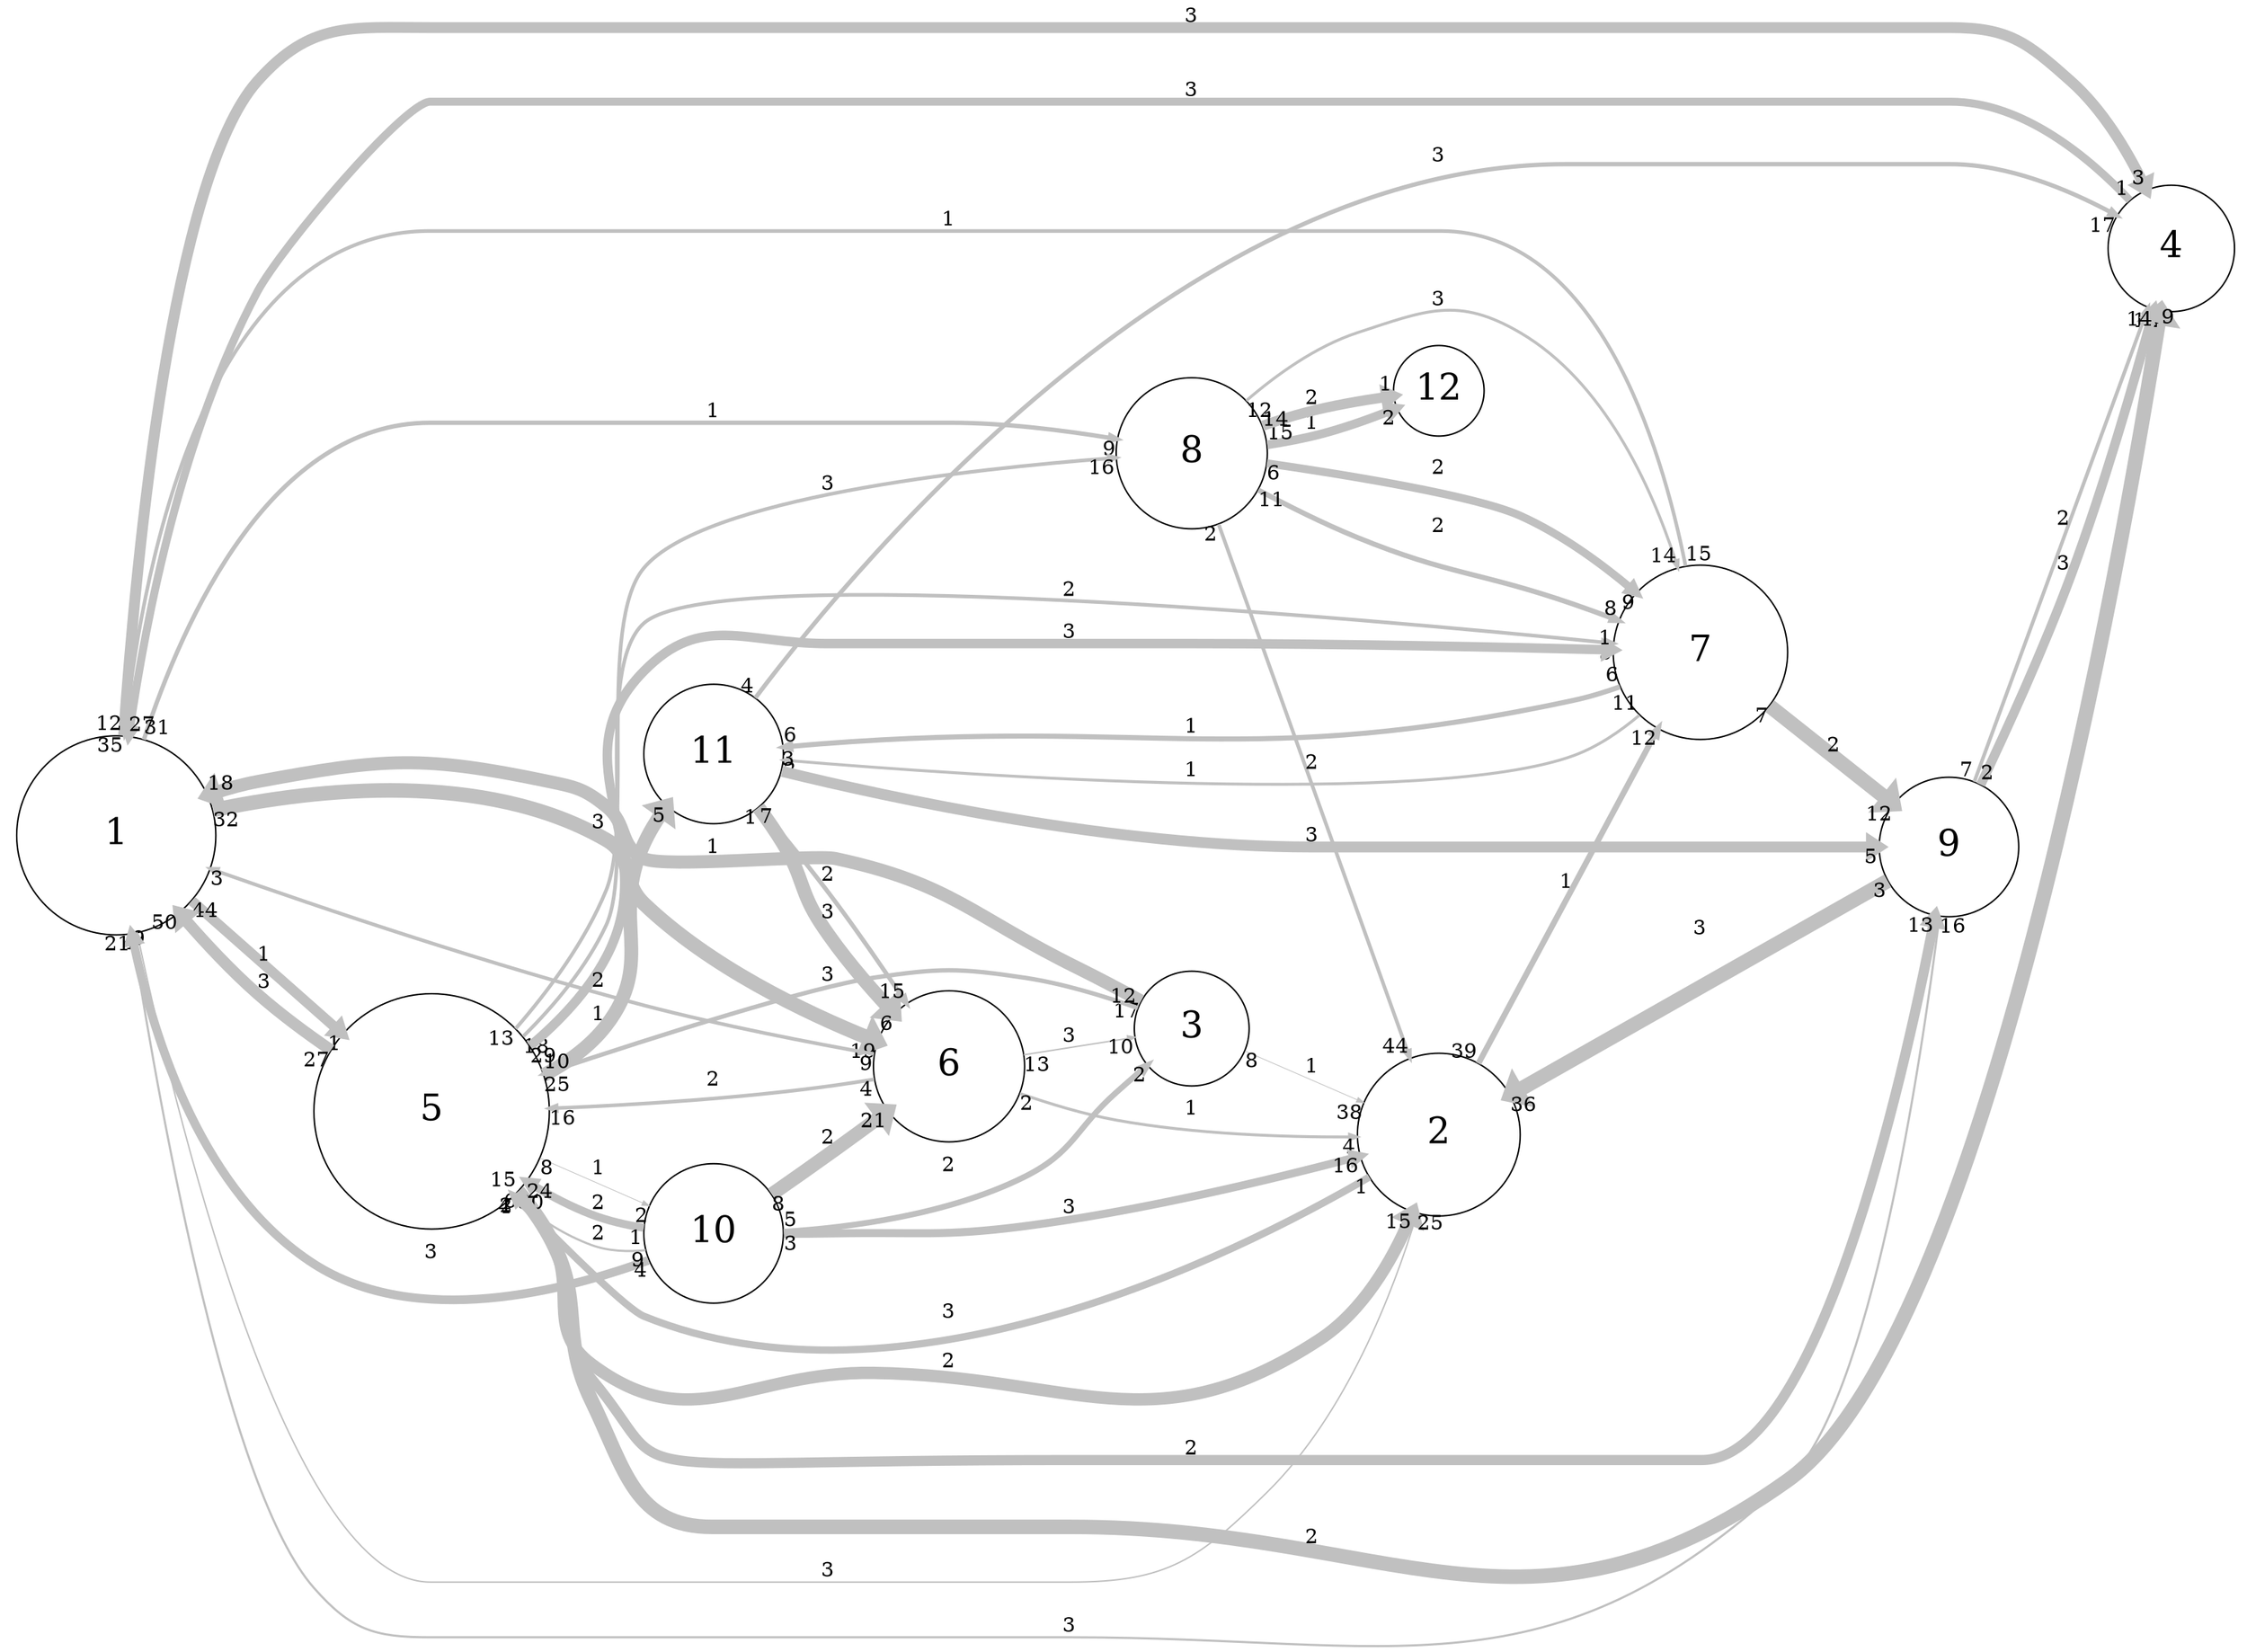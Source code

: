 digraph "" {
	graph [bb="0,0,1536.8,1137.8",
		overlap=false,
		rankdir=LR,
		ratio=0.5,
		scale=1,
		splines=spline
	];
	node [fontsize=25,
		label="\N",
		shape=circle
	];
	edge [arrowsize=0.5,
		splines=true
	];
	0	[height=1.9038,
		label=1,
		pos="77.782,564.34",
		width=1.9038];
	3	[height=1.2115,
		label=4,
		pos="1487.8,965.34",
		width=1.2115];
	0 -> 3	[key=0,
		capacity=3,
		color=grey,
		from_pd=11,
		head_lp="1466.7,1013.9",
		headlabel=3,
		label=3,
		lp="815.78,1129.6",
		penwidth=7.5,
		pos="e,1470,1005.7 83.041,632.88 92.152,757.91 117.6,1016.2 175.41,1082.3 211.87,1124 238.39,1121.3 293.78,1121.3 293.78,1121.3 293.78,\
1121.3 1336.8,1121.3 1376.5,1121.3 1387.9,1109.2 1417.2,1082.3 1437.1,1064 1453.2,1038.6 1464.8,1016.1",
		pt=6,
		tail_lp="76.291,641.13",
		taillabel=12,
		to_pd=2];
	4	[height=2.25,
		label=5,
		pos="294.78,372.34",
		width=2.25];
	0 -> 4	[key=0,
		capacity=1,
		color=grey,
		from_pd=43,
		head_lp="237.27,417.57",
		headlabel=1,
		label=1,
		lp="178.78,481.59",
		penwidth=7.0,
		pos="e,233.9,425.82 129.46,519.08 158.06,493.55 194.18,461.29 225.27,433.52",
		pt=7,
		tail_lp="122.71,510.83",
		taillabel=44,
		to_pd=0];
	5	[height=1.4423,
		label=6,
		pos="649.78,404.34",
		width=1.4423];
	0 -> 5	[key=0,
		capacity=3,
		color=grey,
		from_pd=31,
		head_lp="594.04,413.41",
		headlabel=19,
		label=3,
		lp="410.78,574.59",
		penwidth=10.0,
		pos="e,600.79,421.66 144.23,582.23 215.65,597.85 330.91,611.3 414.16,563.34 434.67,551.52 424.02,533.83 441.01,517.34 483.62,476.01 544.37,\
445.32 589.18,426.43",
		pt=1,
		tail_lp="150.98,573.98",
		taillabel=32,
		to_pd=18];
	7	[height=1.4423,
		label=8,
		pos="815.78,826.34",
		width=1.4423];
	0 -> 7	[key=0,
		capacity=1,
		color=grey,
		from_pd=30,
		head_lp="761.42,828.78",
		headlabel=9,
		label=1,
		lp="488.78,857.59",
		penwidth=3.0,
		pos="e,764.79,837.03 96.69,630.44 123.98,714.63 184.7,849.34 293.78,849.34 293.78,849.34 293.78,849.34 650.78,849.34 685.7,849.34 724.39,\
844.17 755.42,838.73",
		pt=15,
		tail_lp="89.94,638.69",
		taillabel=31,
		to_pd=8];
	3 -> 0	[key=0,
		capacity=3,
		color=grey,
		from_pd=0,
		head_lp="94.744,632.3",
		headlabel=27,
		label=3,
		lp="815.78,1076.6",
		penwidth=5.5,
		pos="e,87.994,632.3 1459.6,999.07 1432.1,1029.1 1386.7,1068.3 1336.8,1068.3 293.78,1068.3 293.78,1068.3 293.78,1068.3 240.6,1068.3 248.18,\
1019.9 213.78,979.34 196.12,958.51 187.68,955.74 175.41,931.34 128.57,838.21 102.72,720.01 89.807,643.31",
		pt=10,
		tail_lp="1456.2,1007.3",
		taillabel=1,
		to_pd=26];
	4 -> 0	[key=0,
		capacity=3,
		color=grey,
		from_pd=26,
		head_lp="113.91,502.16",
		headlabel=50,
		label=3,
		lp="178.78,460.59",
		penwidth=8.0,
		pos="e,120.66,510.41 225.17,414.58 208.25,426.17 190.63,439.3 175.41,452.84 159.02,467.42 142.78,484.72 128.43,501.3",
		pt=5,
		tail_lp="218.42,406.33",
		taillabel=27,
		to_pd=49];
	4 -> 3	[key=0,
		capacity=2,
		color=grey,
		from_pd=5,
		head_lp="1473.7,913.71",
		headlabel=12,
		label=2,
		lp="897.78,75.592",
		penwidth=10.0,
		pos="e,1480.4,921.96 353.7,316.09 361.75,306.63 369.43,296.56 375.78,286.34 430.43,198.52 384.35,82.342 487.78,82.342 487.78,82.342 487.78,\
82.342 733.78,82.342 953.01,82.342 1047.8,-13.28 1226,114.34 1359.8,210.16 1451.5,735.87 1478.5,909.59",
		pt=1,
		tail_lp="350.33,307.84",
		taillabel=6,
		to_pd=11];
	4 -> 7	[key=0,
		capacity=3,
		color=grey,
		from_pd=12,
		head_lp="756.9,815.2",
		headlabel=16,
		label=3,
		lp="566.78,807.59",
		penwidth=2.5,
		pos="e,763.65,823.45 352.15,430.15 375.22,457.23 399.82,491.22 414.16,526.34 433.02,572.55 409.06,711 441.01,749.34 480.45,796.66 659.79,\
815.86 754.99,822.83",
		pt=16,
		tail_lp="358.9,421.9",
		taillabel=13,
		to_pd=15];
	1	[height=1.5577,
		label=2,
		pos="985.78,360.34",
		width=1.5577];
	4 -> 1	[key=0,
		capacity=2,
		color=grey,
		from_pd=29,
		head_lp="956.68,308.71",
		headlabel=15,
		label=2,
		lp="649.78,198.59",
		penwidth=8.5,
		pos="e,949.93,316.96 350.95,314.06 359.37,304.87 367.88,295.41 375.78,286.34 405.92,251.75 400.66,228.17 441.01,206.34 502.67,173 527.86,\
193.51 597.86,189.84 720.04,183.43 763.33,180.49 867.71,244.34 895.39,261.28 921.53,285.99 942.06,308.25",
		pt=4,
		tail_lp="357.7,305.81",
		taillabel=30,
		to_pd=14];
	6	[height=1.6731,
		label=7,
		pos="1165.8,687.34",
		width=1.6731];
	4 -> 6	[key=0,
		capacity=2,
		color=grey,
		from_pd=17,
		head_lp="1102.2,702.12",
		headlabel=5,
		label=2,
		lp="732.78,733.59",
		penwidth=2.5,
		pos="e,1105.5,693.87 356.03,426.07 377.88,448.93 400.52,477.24 414.16,507.34 433.03,548.99 406.74,681.07 441.01,711.34 489.41,754.08 \
926.19,712.77 1096.9,694.79",
		pt=16,
		tail_lp="362.78,417.82",
		taillabel=18,
		to_pd=4];
	4 -> 6	[key=1,
		capacity=3,
		color=grey,
		from_pd=28,
		head_lp="1101.8,680.44",
		headlabel=1,
		label=3,
		lp="732.78,700.59",
		penwidth=6.5,
		pos="e,1105.2,688.69 359.92,421.26 380.47,440.27 401.23,463.66 414.16,489.34 452.29,565.13 377.29,622.33 441.01,678.34 465.23,699.63 \
915.92,692.57 1093.6,688.93",
		pt=8,
		tail_lp="366.67,413.01",
		taillabel=29,
		to_pd=0];
	8	[height=1.3269,
		label=9,
		pos="1335.8,551.34",
		width=1.3269];
	4 -> 8	[key=0,
		capacity=2,
		color=grey,
		from_pd=14,
		head_lp="1319.6,495.8",
		headlabel=13,
		label=2,
		lp="815.78,136.59",
		penwidth=7.0,
		pos="e,1326.4,504.05 352.74,315.45 360.92,306.08 368.89,296.2 375.78,286.34 406.84,241.94 394.41,210.99 441.01,183.34 554.12,116.22 600.26,\
128.34 731.78,128.34 731.78,128.34 731.78,128.34 1166.8,128.34 1244.3,128.34 1301.7,376.84 1324.3,492.91",
		pt=7,
		tail_lp="345.99,323.7",
		taillabel=15,
		to_pd=12];
	9	[height=1.3269,
		label=10,
		pos="488.78,288.34",
		width=1.3269];
	4 -> 9	[key=0,
		capacity=1,
		color=grey,
		from_pd=7,
		head_lp="441.2,299",
		headlabel=2,
		label=1,
		lp="410.78,331.59",
		penwidth=0.5,
		pos="e,444.57,307.25 369.47,340.11 392.96,329.83 418.35,318.72 439.56,309.44",
		pt=20,
		tail_lp="372.84,331.86",
		taillabel=8,
		to_pd=1];
	10	[height=1.3269,
		label=11,
		pos="488.78,621.34",
		width=1.3269];
	4 -> 10	[key=0,
		capacity=1,
		color=grey,
		from_pd=24,
		head_lp="453.1,577.72",
		headlabel=5,
		label=1,
		lp="410.78,439.59",
		penwidth=9.5,
		pos="e,456.48,585.97 372.02,398.01 387.96,406.54 403.22,417.62 414.16,431.84 449.72,478.09 416.69,507.31 441.01,560.34 443.42,565.6 446.36,\
570.83 449.57,575.88",
		pt=2,
		tail_lp="378.77,389.76",
		taillabel=25,
		to_pd=4];
	5 -> 0	[key=0,
		capacity=2,
		color=grey,
		from_pd=8,
		head_lp="145.99,549.65",
		headlabel=3,
		label=2,
		lp="410.78,463.59",
		penwidth=2.5,
		pos="e,142.61,541.4 598.47,413.17 556.17,420.98 494.26,433.28 441.01,447.34 339.04,474.28 223.42,513.1 150.81,538.52",
		pt=16,
		tail_lp="595.09,404.92",
		taillabel=9,
		to_pd=2];
	5 -> 4	[key=0,
		capacity=2,
		color=grey,
		from_pd=3,
		head_lp="382.95,365.77",
		headlabel=16,
		label=2,
		lp="488.78,392.59",
		penwidth=2.5,
		pos="e,376.2,374.02 598.63,393.03 589.21,391.22 579.41,389.55 570.16,388.34 508.51,380.31 438.55,376.31 384.7,374.32",
		pt=16,
		tail_lp="595.25,384.78",
		taillabel=4,
		to_pd=15];
	5 -> 1	[key=0,
		capacity=1,
		color=grey,
		from_pd=1,
		head_lp="926.07,350.62",
		headlabel=4,
		label=1,
		lp="815.78,378.59",
		penwidth=2.0,
		pos="e,929.45,358.87 699.11,386.65 718.91,380.18 742.21,373.55 763.86,369.84 816.51,360.83 877.19,358.81 921.62,358.84",
		pt=17,
		tail_lp="702.49,394.9",
		taillabel=2,
		to_pd=3];
	2	[height=1.0962,
		label=3,
		pos="815.78,434.34",
		width=1.0962];
	5 -> 2	[key=0,
		capacity=3,
		color=grey,
		from_pd=12,
		head_lp="769.9,419.12",
		headlabel=10,
		label=3,
		lp="732.78,427.59",
		penwidth=1.0,
		pos="e,776.65,427.37 701.33,413.59 723.43,417.63 749.12,422.33 770.46,426.23",
		pt=19,
		tail_lp="708.08,421.84",
		taillabel=13,
		to_pd=9];
	7 -> 1	[key=0,
		capacity=2,
		color=grey,
		from_pd=1,
		head_lp="959.03,421.3",
		headlabel=44,
		label=2,
		lp="897.78,614.59",
		penwidth=2.5,
		pos="e,965.78,413.05 834.29,777.79 865.12,692.26 929.05,514.92 962.81,421.29",
		pt=16,
		tail_lp="830.91,769.54",
		taillabel=2,
		to_pd=43];
	7 -> 6	[key=0,
		capacity=2,
		color=grey,
		from_pd=10,
		head_lp="1112.5,716.78",
		headlabel=8,
		label=2,
		lp="985.78,774.59",
		penwidth=3.5,
		pos="e,1109.1,708.53 861.23,800.58 881.68,789.34 906.5,776.55 929.71,766.84 992.71,740.49 1011.6,742.6 1076.2,720.34 1083.8,717.72 1091.7,\
714.89 1099.6,712.03",
		pt=14,
		tail_lp="867.98,808.83",
		taillabel=11,
		to_pd=7];
	7 -> 6	[key=1,
		capacity=3,
		color=grey,
		from_pd=11,
		head_lp="1156.6,754",
		headlabel=14,
		label=3,
		lp="985.78,928.59",
		penwidth=2.0,
		pos="e,1149.9,745.75 854.33,861.41 874.91,878.22 901.87,896.57 929.71,905.34 977.25,920.32 998.82,930.48 1041.9,905.34 1097.6,872.81 \
1130,804.7 1147.4,753.22",
		pt=17,
		tail_lp="847.58,869.66",
		taillabel=12,
		to_pd=13];
	7 -> 6	[key=2,
		capacity=2,
		color=grey,
		from_pd=5,
		head_lp="1125.4,720.71",
		headlabel=9,
		label=2,
		lp="985.78,817.59",
		penwidth=5.5,
		pos="e,1122.1,728.96 867.75,819.45 924.26,811.31 1011.5,797.13 1041.9,783.34 1067.5,771.69 1092.7,753.64 1113.4,736.32",
		pt=10,
		tail_lp="871.13,827.7",
		taillabel=6,
		to_pd=8];
	11	[height=0.78211,
		label=12,
		pos="985.78,868.34",
		width=0.78211];
	7 -> 11	[key=0,
		capacity=1,
		color=grey,
		from_pd=14,
		head_lp="955.75,850.08",
		headlabel=2,
		label=1,
		lp="897.78,847.59",
		penwidth=6.0,
		pos="e,959.13,858.33 867.48,833.02 878.65,834.89 890.36,837.16 901.16,839.84 916.93,843.76 933.98,849.32 948.54,854.49",
		pt=9,
		tail_lp="874.23,841.27",
		taillabel=15,
		to_pd=1];
	7 -> 11	[key=1,
		capacity=2,
		color=grey,
		from_pd=13,
		head_lp="954.2,874.67",
		headlabel=1,
		label=2,
		lp="897.78,865.59",
		penwidth=7.0,
		pos="e,957.57,866.42 863.82,846.56 873.78,850.26 884.33,853.76 894.41,856.34 911.19,860.63 930.14,863.45 946.34,865.27",
		pt=7,
		tail_lp="870.57,854.81",
		taillabel=14,
		to_pd=0];
	1 -> 0	[key=0,
		capacity=3,
		color=grey,
		from_pd=24,
		head_lp="95.261,488.64",
		headlabel=4,
		label=3,
		lp="566.78,52.592",
		penwidth=1.0,
		pos="e,91.886,496.89 971.65,305.79 955.6,249.47 923.45,162.18 867.71,106.34 821.36,59.924 799.37,44.342 733.78,44.342 293.78,44.342 293.78,\
44.342 293.78,44.342 198.37,44.342 123.38,347.13 93.202,490.6",
		pt=19,
		tail_lp="978.4,297.54",
		taillabel=25,
		to_pd=3];
	1 -> 4	[key=0,
		capacity=3,
		color=grey,
		from_pd=0,
		head_lp="348.21,305.93",
		headlabel=2,
		label=3,
		lp="649.78,235.59",
		penwidth=5.0,
		pos="e,351.58,314.18 937.85,330.41 841.79,273.17 617.01,159.96 441.01,231.34 430.45,235.62 393.32,271.76 359.25,306.37",
		pt=11,
		tail_lp="941.22,338.66",
		taillabel=1,
		to_pd=1];
	1 -> 6	[key=0,
		capacity=1,
		color=grey,
		from_pd=38,
		head_lp="1142.8,626.27",
		headlabel=12,
		label=1,
		lp="1072.8,531.59",
		penwidth=4.0,
		pos="e,1136,634.52 1013.4,409.3 1044.7,466.83 1096.8,562.4 1130.9,625.13",
		pt=13,
		tail_lp="1006.7,417.55",
		taillabel=39,
		to_pd=11];
	6 -> 0	[key=0,
		capacity=1,
		color=grey,
		from_pd=14,
		head_lp="76.959,624.75",
		headlabel=35,
		label=1,
		lp="649.78,985.59",
		penwidth=2.5,
		pos="e,83.709,633 1155.5,747.08 1138.5,831.97 1093.9,977.34 986.78,977.34 293.78,977.34 293.78,977.34 293.78,977.34 143.99,977.34 98.402,\
760.95 84.646,641.44",
		pt=16,
		tail_lp="1148.8,755.33",
		taillabel=15,
		to_pd=34];
	6 -> 8	[key=0,
		capacity=2,
		color=grey,
		from_pd=6,
		head_lp="1291.1,572.96",
		headlabel=12,
		label=2,
		lp="1257.8,622.59",
		penwidth=10.0,
		pos="e,1297.9,581.21 1213.1,649.82 1236.5,630.9 1264.8,608.01 1288.2,589.07",
		pt=1,
		tail_lp="1209.8,658.07",
		taillabel=7,
		to_pd=11];
	6 -> 10	[key=0,
		capacity=1,
		color=grey,
		from_pd=10,
		head_lp="539.81,608.54",
		headlabel=2,
		label=1,
		lp="815.78,608.59",
		penwidth=2.0,
		pos="e,536.43,616.79 1122.8,644.51 1109.1,633.21 1093,622.47 1076.2,616.34 979.51,581.22 670.24,604.65 544.11,616.08",
		pt=17,
		tail_lp="1129.6,652.76",
		taillabel=11,
		to_pd=1];
	6 -> 10	[key=1,
		capacity=1,
		color=grey,
		from_pd=5,
		head_lp="539.88,633.62",
		headlabel=6,
		label=1,
		lp="815.78,637.59",
		penwidth=3.5,
		pos="e,536.5,625.37 1109.7,663.96 1098.8,660.14 1087.2,656.67 1076.2,654.34 852.81,607.49 791.12,642.35 563.41,627.34 557.97,626.98 552.31,\
626.58 546.65,626.15",
		pt=14,
		tail_lp="1106.4,655.71",
		taillabel=6,
		to_pd=5];
	2 -> 0	[key=0,
		capacity=1,
		color=grey,
		from_pd=16,
		head_lp="147.41,600.84",
		headlabel=18,
		label=1,
		lp="488.78,555.59",
		penwidth=9.0,
		pos="e,140.66,592.59 780.1,451.93 766.46,458.74 750.63,466.53 736.16,473.34 663.07,507.74 649.13,530.38 570.16,547.34 542.1,553.37 466.35,\
534.37 441.01,547.84 422.27,557.81 430.76,574.11 414.16,587.34 399.84,598.76 393.78,598.95 375.78,602.34 288.27,618.84 262.9,618.93 \
175.41,602.34 167.76,600.89 159.95,598.85 152.24,596.46",
		pt=3,
		tail_lp="773.35,443.68",
		taillabel=17,
		to_pd=17];
	2 -> 4	[key=0,
		capacity=3,
		color=grey,
		from_pd=11,
		head_lp="377.11,410.4",
		headlabel=10,
		label=3,
		lp="566.78,467.59",
		penwidth=3.0,
		pos="e,370.36,402.15 778.12,447.07 756.24,454 727.73,461.84 701.71,465.34 655.96,471.5 643.5,472.21 597.86,465.34 521.96,453.92 438.82,\
427.22 379.02,405.34",
		pt=15,
		tail_lp="771.37,455.32",
		taillabel=12,
		to_pd=9];
	2 -> 1	[key=0,
		capacity=1,
		color=grey,
		from_pd=7,
		head_lp="927.16,391",
		headlabel=38,
		label=1,
		lp="897.78,408.59",
		penwidth=0.5,
		pos="e,933.91,382.75 852.41,418.65 874.62,408.86 903.68,396.06 928.91,384.95",
		pt=20,
		tail_lp="855.79,418.65",
		taillabel=8,
		to_pd=37];
	8 -> 0	[key=0,
		capacity=3,
		color=grey,
		from_pd=15,
		head_lp="85.223,487.93",
		headlabel=9,
		label=3,
		lp="732.78,14.592",
		penwidth=1.5,
		pos="e,88.598,496.18 1329.4,503.54 1316.9,401.56 1282.6,167.6 1226,114.34 1062.9,-39.194 957.76,6.3419 733.78,6.3419 293.78,6.3419 293.78,\
6.3419 293.78,6.3419 255.15,6.3419 239.21,11.252 213.78,40.342 155.39,107.16 109.66,360.75 89.702,489.04",
		pt=18,
		tail_lp="1336.1,495.29",
		taillabel=16,
		to_pd=8];
	8 -> 3	[key=0,
		capacity=2,
		color=grey,
		from_pd=6,
		head_lp="1465.1,915.97",
		headlabel=19,
		label=2,
		lp="1413.8,778.59",
		penwidth=2.5,
		pos="e,1471.9,924.22 1353,596.04 1381.3,674.17 1439.5,834.96 1469,916.14",
		pt=16,
		tail_lp="1356.4,604.29",
		taillabel=7,
		to_pd=18];
	8 -> 3	[key=1,
		capacity=3,
		color=grey,
		from_pd=1,
		head_lp="1482.2,915.12",
		headlabel=14,
		label=3,
		lp="1413.8,745.59",
		penwidth=6.5,
		pos="e,1475.4,923.37 1357,594.51 1374.1,631.96 1398.8,687.87 1417.2,737.84 1438.8,796.76 1459.3,865.9 1472.4,912.36",
		pt=8,
		tail_lp="1360.4,602.76",
		taillabel=2,
		to_pd=13];
	8 -> 1	[key=0,
		capacity=3,
		color=grey,
		from_pd=2,
		head_lp="1042.3,378.85",
		headlabel=36,
		label=3,
		lp="1165.8,497.59",
		penwidth=10.0,
		pos="e,1035.5,387.1 1293.4,528.64 1232.1,495 1116.9,431.74 1046.4,393.08",
		pt=1,
		tail_lp="1290,536.89",
		taillabel=3,
		to_pd=35];
	9 -> 0	[key=0,
		capacity=3,
		color=grey,
		from_pd=3,
		head_lp="94.876,488.07",
		headlabel=21,
		label=3,
		lp="294.78,274.59",
		penwidth=6.0,
		pos="e,88.126,496.32 444.42,269.59 386.82,247.85 284.17,220.43 213.78,265.84 139.27,313.92 105.45,414.15 90.385,485.18",
		pt=9,
		tail_lp="441.05,277.84",
		taillabel=4,
		to_pd=20];
	9 -> 4	[key=0,
		capacity=2,
		color=grey,
		from_pd=0,
		head_lp="354.76,334.01",
		headlabel=24,
		label=2,
		lp="410.78,311.59",
		penwidth=5.5,
		pos="e,361.51,325.76 441.06,293.7 429.81,295.82 417.99,298.76 407.41,302.84 395.26,307.52 382.98,313.57 371.24,320.13",
		pt=10,
		tail_lp="437.68,301.95",
		taillabel=1,
		to_pd=23];
	9 -> 4	[key=1,
		capacity=2,
		color=grey,
		from_pd=8,
		head_lp="348.15,305.99",
		headlabel=4,
		label=2,
		lp="410.78,289.59",
		penwidth=1.5,
		pos="e,351.52,314.24 441.86,277.3 430.36,276.35 418.23,276.97 407.41,280.84 389.44,287.26 372.28,297.96 357.05,309.82",
		pt=18,
		tail_lp="438.49,269.05",
		taillabel=9,
		to_pd=3];
	9 -> 5	[key=0,
		capacity=2,
		color=grey,
		from_pd=7,
		head_lp="601.53,364.29",
		headlabel=21,
		label=2,
		lp="566.78,352.59",
		penwidth=9.5,
		pos="e,608.28,372.54 528.9,314.76 542.11,323.83 556.87,334.15 570.16,343.84 579.45,350.62 589.25,357.98 598.66,365.16",
		pt=2,
		tail_lp="532.28,323.01",
		taillabel=8,
		to_pd=20];
	9 -> 1	[key=0,
		capacity=3,
		color=grey,
		from_pd=2,
		head_lp="924.93,335.62",
		headlabel=16,
		label=3,
		lp="732.78,305.59",
		penwidth=5.5,
		pos="e,931.68,343.87 536.96,287.32 547.86,287.2 559.41,287.18 570.16,287.34 628.64,288.23 643.74,283.48 701.71,291.34 778.23,301.72 864.15,\
324.25 921.05,340.76",
		pt=10,
		tail_lp="540.33,279.07",
		taillabel=3,
		to_pd=15];
	9 -> 2	[key=0,
		capacity=2,
		color=grey,
		from_pd=4,
		head_lp="788.17,400.91",
		headlabel=2,
		label=2,
		lp="649.78,335.59",
		penwidth=4.0,
		pos="e,784.79,409.16 536.66,288.79 581.46,291.02 649.68,299.23 701.71,326.84 736.59,345.35 735.08,363.3 763.86,390.34 767.91,394.15 772.21,\
398.05 776.52,401.9",
		pt=13,
		tail_lp="540.03,297.04",
		taillabel=5,
		to_pd=1];
	10 -> 3	[key=0,
		capacity=3,
		color=grey,
		from_pd=3,
		head_lp="1443.6,979.85",
		headlabel=17,
		label=3,
		lp="985.78,1029.6",
		penwidth=3.0,
		pos="e,1450.4,988.1 517.65,659.89 593.95,760.5 817.58,1023.3 1071.8,1023.3 1071.8,1023.3 1071.8,1023.3 1336.8,1023.3 1374,1023.3 1413.2,\
1007.6 1442.1,992.53",
		pt=15,
		tail_lp="514.27,668.14",
		taillabel=4,
		to_pd=16];
	10 -> 5	[key=0,
		capacity=3,
		color=grey,
		from_pd=0,
		head_lp="609.04,448.98",
		headlabel=6,
		label=3,
		lp="566.78,509.59",
		penwidth=9.5,
		pos="e,612.42,440.73 519.85,584.86 525.72,577 531.59,568.57 536.55,560.34 551.32,535.84 547.85,525.85 563.41,501.84 575.17,483.69 590.13,\
465.42 604.24,449.68",
		pt=2,
		tail_lp="523.22,576.61",
		taillabel=1,
		to_pd=5];
	10 -> 5	[key=1,
		capacity=2,
		color=grey,
		from_pd=6,
		head_lp="626.81,455.51",
		headlabel=15,
		label=2,
		lp="566.78,534.59",
		penwidth=3.0,
		pos="e,620.06,447.26 519.33,584.56 534.76,565.09 553.78,540.65 570.16,518.34 585.17,497.9 601.16,474.94 614.77,455.02",
		pt=15,
		tail_lp="515.96,576.31",
		taillabel=7,
		to_pd=14];
	10 -> 8	[key=0,
		capacity=3,
		color=grey,
		from_pd=2,
		head_lp="1284.3,559.59",
		headlabel=5,
		label=3,
		lp="897.78,559.59",
		penwidth=7.5,
		pos="e,1287.7,551.34 535.12,608.34 609.83,588.1 763.78,551.34 896.78,551.34 896.78,551.34 896.78,551.34 1166.8,551.34 1203.1,551.34 1243.9,\
551.34 1276.2,551.34",
		pt=6,
		tail_lp="538.5,600.09",
		taillabel=3,
		to_pd=4];
}
